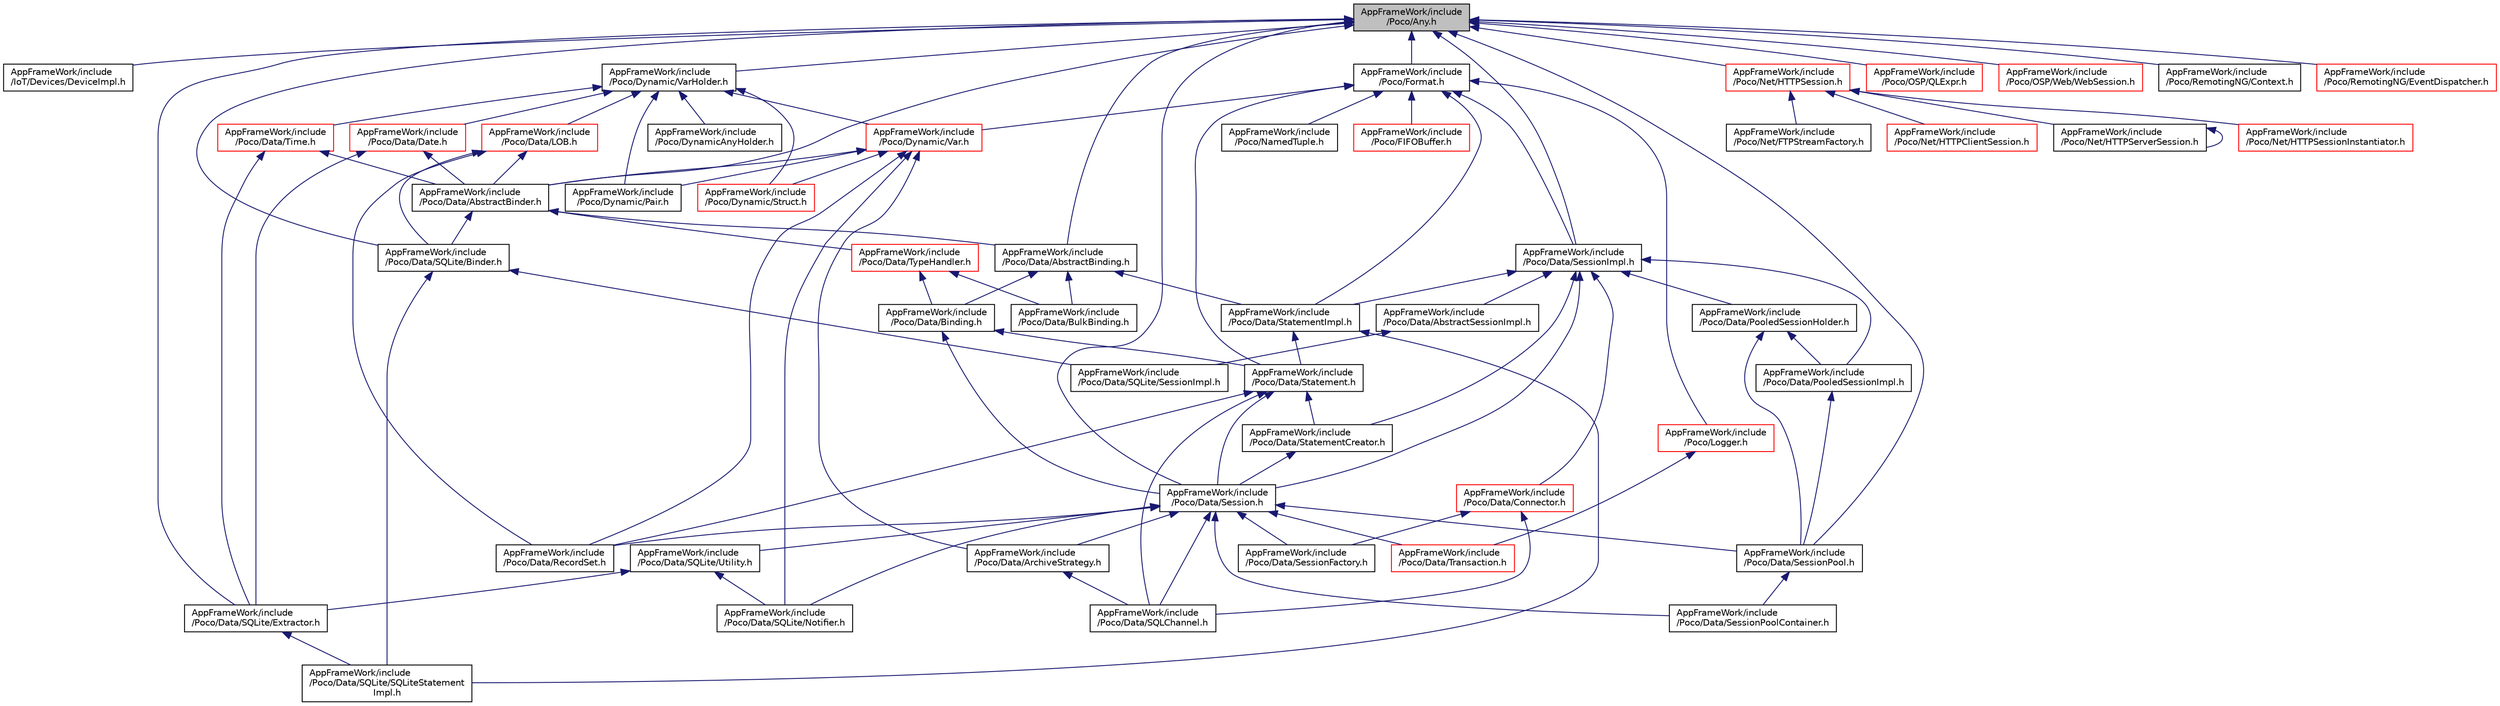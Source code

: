 digraph "AppFrameWork/include/Poco/Any.h"
{
 // LATEX_PDF_SIZE
  edge [fontname="Helvetica",fontsize="10",labelfontname="Helvetica",labelfontsize="10"];
  node [fontname="Helvetica",fontsize="10",shape=record];
  Node1 [label="AppFrameWork/include\l/Poco/Any.h",height=0.2,width=0.4,color="black", fillcolor="grey75", style="filled", fontcolor="black",tooltip=" "];
  Node1 -> Node2 [dir="back",color="midnightblue",fontsize="10",style="solid"];
  Node2 [label="AppFrameWork/include\l/IoT/Devices/DeviceImpl.h",height=0.2,width=0.4,color="black", fillcolor="white", style="filled",URL="$DeviceImpl_8h.html",tooltip=" "];
  Node1 -> Node3 [dir="back",color="midnightblue",fontsize="10",style="solid"];
  Node3 [label="AppFrameWork/include\l/Poco/Data/AbstractBinder.h",height=0.2,width=0.4,color="black", fillcolor="white", style="filled",URL="$AbstractBinder_8h.html",tooltip=" "];
  Node3 -> Node4 [dir="back",color="midnightblue",fontsize="10",style="solid"];
  Node4 [label="AppFrameWork/include\l/Poco/Data/AbstractBinding.h",height=0.2,width=0.4,color="black", fillcolor="white", style="filled",URL="$AbstractBinding_8h.html",tooltip=" "];
  Node4 -> Node5 [dir="back",color="midnightblue",fontsize="10",style="solid"];
  Node5 [label="AppFrameWork/include\l/Poco/Data/Binding.h",height=0.2,width=0.4,color="black", fillcolor="white", style="filled",URL="$Binding_8h.html",tooltip=" "];
  Node5 -> Node6 [dir="back",color="midnightblue",fontsize="10",style="solid"];
  Node6 [label="AppFrameWork/include\l/Poco/Data/Session.h",height=0.2,width=0.4,color="black", fillcolor="white", style="filled",URL="$Data_2Session_8h.html",tooltip=" "];
  Node6 -> Node7 [dir="back",color="midnightblue",fontsize="10",style="solid"];
  Node7 [label="AppFrameWork/include\l/Poco/Data/ArchiveStrategy.h",height=0.2,width=0.4,color="black", fillcolor="white", style="filled",URL="$Data_2ArchiveStrategy_8h.html",tooltip=" "];
  Node7 -> Node8 [dir="back",color="midnightblue",fontsize="10",style="solid"];
  Node8 [label="AppFrameWork/include\l/Poco/Data/SQLChannel.h",height=0.2,width=0.4,color="black", fillcolor="white", style="filled",URL="$SQLChannel_8h.html",tooltip=" "];
  Node6 -> Node9 [dir="back",color="midnightblue",fontsize="10",style="solid"];
  Node9 [label="AppFrameWork/include\l/Poco/Data/RecordSet.h",height=0.2,width=0.4,color="black", fillcolor="white", style="filled",URL="$RecordSet_8h.html",tooltip=" "];
  Node6 -> Node10 [dir="back",color="midnightblue",fontsize="10",style="solid"];
  Node10 [label="AppFrameWork/include\l/Poco/Data/SessionFactory.h",height=0.2,width=0.4,color="black", fillcolor="white", style="filled",URL="$SessionFactory_8h.html",tooltip=" "];
  Node6 -> Node11 [dir="back",color="midnightblue",fontsize="10",style="solid"];
  Node11 [label="AppFrameWork/include\l/Poco/Data/SessionPool.h",height=0.2,width=0.4,color="black", fillcolor="white", style="filled",URL="$SessionPool_8h.html",tooltip=" "];
  Node11 -> Node12 [dir="back",color="midnightblue",fontsize="10",style="solid"];
  Node12 [label="AppFrameWork/include\l/Poco/Data/SessionPoolContainer.h",height=0.2,width=0.4,color="black", fillcolor="white", style="filled",URL="$SessionPoolContainer_8h.html",tooltip=" "];
  Node6 -> Node12 [dir="back",color="midnightblue",fontsize="10",style="solid"];
  Node6 -> Node8 [dir="back",color="midnightblue",fontsize="10",style="solid"];
  Node6 -> Node13 [dir="back",color="midnightblue",fontsize="10",style="solid"];
  Node13 [label="AppFrameWork/include\l/Poco/Data/SQLite/Notifier.h",height=0.2,width=0.4,color="black", fillcolor="white", style="filled",URL="$Notifier_8h.html",tooltip=" "];
  Node6 -> Node14 [dir="back",color="midnightblue",fontsize="10",style="solid"];
  Node14 [label="AppFrameWork/include\l/Poco/Data/SQLite/Utility.h",height=0.2,width=0.4,color="black", fillcolor="white", style="filled",URL="$Data_2SQLite_2Utility_8h.html",tooltip=" "];
  Node14 -> Node15 [dir="back",color="midnightblue",fontsize="10",style="solid"];
  Node15 [label="AppFrameWork/include\l/Poco/Data/SQLite/Extractor.h",height=0.2,width=0.4,color="black", fillcolor="white", style="filled",URL="$Extractor_8h.html",tooltip=" "];
  Node15 -> Node16 [dir="back",color="midnightblue",fontsize="10",style="solid"];
  Node16 [label="AppFrameWork/include\l/Poco/Data/SQLite/SQLiteStatement\lImpl.h",height=0.2,width=0.4,color="black", fillcolor="white", style="filled",URL="$SQLiteStatementImpl_8h.html",tooltip=" "];
  Node14 -> Node13 [dir="back",color="midnightblue",fontsize="10",style="solid"];
  Node6 -> Node17 [dir="back",color="midnightblue",fontsize="10",style="solid"];
  Node17 [label="AppFrameWork/include\l/Poco/Data/Transaction.h",height=0.2,width=0.4,color="red", fillcolor="white", style="filled",URL="$Transaction_8h.html",tooltip=" "];
  Node5 -> Node19 [dir="back",color="midnightblue",fontsize="10",style="solid"];
  Node19 [label="AppFrameWork/include\l/Poco/Data/Statement.h",height=0.2,width=0.4,color="black", fillcolor="white", style="filled",URL="$Statement_8h.html",tooltip=" "];
  Node19 -> Node9 [dir="back",color="midnightblue",fontsize="10",style="solid"];
  Node19 -> Node6 [dir="back",color="midnightblue",fontsize="10",style="solid"];
  Node19 -> Node8 [dir="back",color="midnightblue",fontsize="10",style="solid"];
  Node19 -> Node20 [dir="back",color="midnightblue",fontsize="10",style="solid"];
  Node20 [label="AppFrameWork/include\l/Poco/Data/StatementCreator.h",height=0.2,width=0.4,color="black", fillcolor="white", style="filled",URL="$StatementCreator_8h.html",tooltip=" "];
  Node20 -> Node6 [dir="back",color="midnightblue",fontsize="10",style="solid"];
  Node4 -> Node21 [dir="back",color="midnightblue",fontsize="10",style="solid"];
  Node21 [label="AppFrameWork/include\l/Poco/Data/BulkBinding.h",height=0.2,width=0.4,color="black", fillcolor="white", style="filled",URL="$BulkBinding_8h.html",tooltip=" "];
  Node4 -> Node22 [dir="back",color="midnightblue",fontsize="10",style="solid"];
  Node22 [label="AppFrameWork/include\l/Poco/Data/StatementImpl.h",height=0.2,width=0.4,color="black", fillcolor="white", style="filled",URL="$StatementImpl_8h.html",tooltip=" "];
  Node22 -> Node16 [dir="back",color="midnightblue",fontsize="10",style="solid"];
  Node22 -> Node19 [dir="back",color="midnightblue",fontsize="10",style="solid"];
  Node3 -> Node23 [dir="back",color="midnightblue",fontsize="10",style="solid"];
  Node23 [label="AppFrameWork/include\l/Poco/Data/SQLite/Binder.h",height=0.2,width=0.4,color="black", fillcolor="white", style="filled",URL="$Binder_8h.html",tooltip=" "];
  Node23 -> Node24 [dir="back",color="midnightblue",fontsize="10",style="solid"];
  Node24 [label="AppFrameWork/include\l/Poco/Data/SQLite/SessionImpl.h",height=0.2,width=0.4,color="black", fillcolor="white", style="filled",URL="$SQLite_2SessionImpl_8h.html",tooltip=" "];
  Node23 -> Node16 [dir="back",color="midnightblue",fontsize="10",style="solid"];
  Node3 -> Node25 [dir="back",color="midnightblue",fontsize="10",style="solid"];
  Node25 [label="AppFrameWork/include\l/Poco/Data/TypeHandler.h",height=0.2,width=0.4,color="red", fillcolor="white", style="filled",URL="$TypeHandler_8h.html",tooltip=" "];
  Node25 -> Node5 [dir="back",color="midnightblue",fontsize="10",style="solid"];
  Node25 -> Node21 [dir="back",color="midnightblue",fontsize="10",style="solid"];
  Node1 -> Node4 [dir="back",color="midnightblue",fontsize="10",style="solid"];
  Node1 -> Node6 [dir="back",color="midnightblue",fontsize="10",style="solid"];
  Node1 -> Node29 [dir="back",color="midnightblue",fontsize="10",style="solid"];
  Node29 [label="AppFrameWork/include\l/Poco/Data/SessionImpl.h",height=0.2,width=0.4,color="black", fillcolor="white", style="filled",URL="$SessionImpl_8h.html",tooltip=" "];
  Node29 -> Node30 [dir="back",color="midnightblue",fontsize="10",style="solid"];
  Node30 [label="AppFrameWork/include\l/Poco/Data/AbstractSessionImpl.h",height=0.2,width=0.4,color="black", fillcolor="white", style="filled",URL="$AbstractSessionImpl_8h.html",tooltip=" "];
  Node30 -> Node24 [dir="back",color="midnightblue",fontsize="10",style="solid"];
  Node29 -> Node31 [dir="back",color="midnightblue",fontsize="10",style="solid"];
  Node31 [label="AppFrameWork/include\l/Poco/Data/Connector.h",height=0.2,width=0.4,color="red", fillcolor="white", style="filled",URL="$Connector_8h.html",tooltip=" "];
  Node31 -> Node10 [dir="back",color="midnightblue",fontsize="10",style="solid"];
  Node31 -> Node8 [dir="back",color="midnightblue",fontsize="10",style="solid"];
  Node29 -> Node33 [dir="back",color="midnightblue",fontsize="10",style="solid"];
  Node33 [label="AppFrameWork/include\l/Poco/Data/PooledSessionHolder.h",height=0.2,width=0.4,color="black", fillcolor="white", style="filled",URL="$PooledSessionHolder_8h.html",tooltip=" "];
  Node33 -> Node34 [dir="back",color="midnightblue",fontsize="10",style="solid"];
  Node34 [label="AppFrameWork/include\l/Poco/Data/PooledSessionImpl.h",height=0.2,width=0.4,color="black", fillcolor="white", style="filled",URL="$PooledSessionImpl_8h.html",tooltip=" "];
  Node34 -> Node11 [dir="back",color="midnightblue",fontsize="10",style="solid"];
  Node33 -> Node11 [dir="back",color="midnightblue",fontsize="10",style="solid"];
  Node29 -> Node34 [dir="back",color="midnightblue",fontsize="10",style="solid"];
  Node29 -> Node6 [dir="back",color="midnightblue",fontsize="10",style="solid"];
  Node29 -> Node20 [dir="back",color="midnightblue",fontsize="10",style="solid"];
  Node29 -> Node22 [dir="back",color="midnightblue",fontsize="10",style="solid"];
  Node1 -> Node11 [dir="back",color="midnightblue",fontsize="10",style="solid"];
  Node1 -> Node23 [dir="back",color="midnightblue",fontsize="10",style="solid"];
  Node1 -> Node15 [dir="back",color="midnightblue",fontsize="10",style="solid"];
  Node1 -> Node35 [dir="back",color="midnightblue",fontsize="10",style="solid"];
  Node35 [label="AppFrameWork/include\l/Poco/Dynamic/VarHolder.h",height=0.2,width=0.4,color="black", fillcolor="white", style="filled",URL="$VarHolder_8h.html",tooltip=" "];
  Node35 -> Node36 [dir="back",color="midnightblue",fontsize="10",style="solid"];
  Node36 [label="AppFrameWork/include\l/Poco/Data/Date.h",height=0.2,width=0.4,color="red", fillcolor="white", style="filled",URL="$Date_8h.html",tooltip=" "];
  Node36 -> Node3 [dir="back",color="midnightblue",fontsize="10",style="solid"];
  Node36 -> Node15 [dir="back",color="midnightblue",fontsize="10",style="solid"];
  Node35 -> Node38 [dir="back",color="midnightblue",fontsize="10",style="solid"];
  Node38 [label="AppFrameWork/include\l/Poco/Data/LOB.h",height=0.2,width=0.4,color="red", fillcolor="white", style="filled",URL="$LOB_8h.html",tooltip=" "];
  Node38 -> Node3 [dir="back",color="midnightblue",fontsize="10",style="solid"];
  Node38 -> Node9 [dir="back",color="midnightblue",fontsize="10",style="solid"];
  Node38 -> Node23 [dir="back",color="midnightblue",fontsize="10",style="solid"];
  Node35 -> Node45 [dir="back",color="midnightblue",fontsize="10",style="solid"];
  Node45 [label="AppFrameWork/include\l/Poco/Data/Time.h",height=0.2,width=0.4,color="red", fillcolor="white", style="filled",URL="$Time_8h.html",tooltip=" "];
  Node45 -> Node3 [dir="back",color="midnightblue",fontsize="10",style="solid"];
  Node45 -> Node15 [dir="back",color="midnightblue",fontsize="10",style="solid"];
  Node35 -> Node46 [dir="back",color="midnightblue",fontsize="10",style="solid"];
  Node46 [label="AppFrameWork/include\l/Poco/Dynamic/Pair.h",height=0.2,width=0.4,color="black", fillcolor="white", style="filled",URL="$Pair_8h.html",tooltip=" "];
  Node35 -> Node47 [dir="back",color="midnightblue",fontsize="10",style="solid"];
  Node47 [label="AppFrameWork/include\l/Poco/Dynamic/Struct.h",height=0.2,width=0.4,color="red", fillcolor="white", style="filled",URL="$Dynamic_2Struct_8h.html",tooltip=" "];
  Node35 -> Node56 [dir="back",color="midnightblue",fontsize="10",style="solid"];
  Node56 [label="AppFrameWork/include\l/Poco/Dynamic/Var.h",height=0.2,width=0.4,color="red", fillcolor="white", style="filled",URL="$Var_8h.html",tooltip=" "];
  Node56 -> Node3 [dir="back",color="midnightblue",fontsize="10",style="solid"];
  Node56 -> Node7 [dir="back",color="midnightblue",fontsize="10",style="solid"];
  Node56 -> Node9 [dir="back",color="midnightblue",fontsize="10",style="solid"];
  Node56 -> Node13 [dir="back",color="midnightblue",fontsize="10",style="solid"];
  Node56 -> Node46 [dir="back",color="midnightblue",fontsize="10",style="solid"];
  Node56 -> Node47 [dir="back",color="midnightblue",fontsize="10",style="solid"];
  Node35 -> Node68 [dir="back",color="midnightblue",fontsize="10",style="solid"];
  Node68 [label="AppFrameWork/include\l/Poco/DynamicAnyHolder.h",height=0.2,width=0.4,color="black", fillcolor="white", style="filled",URL="$DynamicAnyHolder_8h.html",tooltip=" "];
  Node1 -> Node69 [dir="back",color="midnightblue",fontsize="10",style="solid"];
  Node69 [label="AppFrameWork/include\l/Poco/Format.h",height=0.2,width=0.4,color="black", fillcolor="white", style="filled",URL="$Format_8h.html",tooltip=" "];
  Node69 -> Node29 [dir="back",color="midnightblue",fontsize="10",style="solid"];
  Node69 -> Node19 [dir="back",color="midnightblue",fontsize="10",style="solid"];
  Node69 -> Node22 [dir="back",color="midnightblue",fontsize="10",style="solid"];
  Node69 -> Node56 [dir="back",color="midnightblue",fontsize="10",style="solid"];
  Node69 -> Node70 [dir="back",color="midnightblue",fontsize="10",style="solid"];
  Node70 [label="AppFrameWork/include\l/Poco/FIFOBuffer.h",height=0.2,width=0.4,color="red", fillcolor="white", style="filled",URL="$FIFOBuffer_8h.html",tooltip=" "];
  Node69 -> Node114 [dir="back",color="midnightblue",fontsize="10",style="solid"];
  Node114 [label="AppFrameWork/include\l/Poco/Logger.h",height=0.2,width=0.4,color="red", fillcolor="white", style="filled",URL="$Logger_8h.html",tooltip=" "];
  Node114 -> Node17 [dir="back",color="midnightblue",fontsize="10",style="solid"];
  Node69 -> Node63 [dir="back",color="midnightblue",fontsize="10",style="solid"];
  Node63 [label="AppFrameWork/include\l/Poco/NamedTuple.h",height=0.2,width=0.4,color="black", fillcolor="white", style="filled",URL="$NamedTuple_8h.html",tooltip=" "];
  Node1 -> Node78 [dir="back",color="midnightblue",fontsize="10",style="solid"];
  Node78 [label="AppFrameWork/include\l/Poco/Net/HTTPSession.h",height=0.2,width=0.4,color="red", fillcolor="white", style="filled",URL="$HTTPSession_8h.html",tooltip=" "];
  Node78 -> Node79 [dir="back",color="midnightblue",fontsize="10",style="solid"];
  Node79 [label="AppFrameWork/include\l/Poco/Net/FTPStreamFactory.h",height=0.2,width=0.4,color="black", fillcolor="white", style="filled",URL="$FTPStreamFactory_8h.html",tooltip=" "];
  Node78 -> Node80 [dir="back",color="midnightblue",fontsize="10",style="solid"];
  Node80 [label="AppFrameWork/include\l/Poco/Net/HTTPClientSession.h",height=0.2,width=0.4,color="red", fillcolor="white", style="filled",URL="$HTTPClientSession_8h.html",tooltip=" "];
  Node78 -> Node82 [dir="back",color="midnightblue",fontsize="10",style="solid"];
  Node82 [label="AppFrameWork/include\l/Poco/Net/HTTPServerSession.h",height=0.2,width=0.4,color="black", fillcolor="white", style="filled",URL="$HTTPServerSession_8h.html",tooltip=" "];
  Node82 -> Node82 [dir="back",color="midnightblue",fontsize="10",style="solid"];
  Node78 -> Node83 [dir="back",color="midnightblue",fontsize="10",style="solid"];
  Node83 [label="AppFrameWork/include\l/Poco/Net/HTTPSessionInstantiator.h",height=0.2,width=0.4,color="red", fillcolor="white", style="filled",URL="$HTTPSessionInstantiator_8h.html",tooltip=" "];
  Node1 -> Node467 [dir="back",color="midnightblue",fontsize="10",style="solid"];
  Node467 [label="AppFrameWork/include\l/Poco/OSP/QLExpr.h",height=0.2,width=0.4,color="red", fillcolor="white", style="filled",URL="$QLExpr_8h.html",tooltip=" "];
  Node1 -> Node404 [dir="back",color="midnightblue",fontsize="10",style="solid"];
  Node404 [label="AppFrameWork/include\l/Poco/OSP/Web/WebSession.h",height=0.2,width=0.4,color="red", fillcolor="white", style="filled",URL="$WebSession_8h.html",tooltip=" "];
  Node1 -> Node469 [dir="back",color="midnightblue",fontsize="10",style="solid"];
  Node469 [label="AppFrameWork/include\l/Poco/RemotingNG/Context.h",height=0.2,width=0.4,color="black", fillcolor="white", style="filled",URL="$RemotingNG_2Context_8h.html",tooltip=" "];
  Node1 -> Node470 [dir="back",color="midnightblue",fontsize="10",style="solid"];
  Node470 [label="AppFrameWork/include\l/Poco/RemotingNG/EventDispatcher.h",height=0.2,width=0.4,color="red", fillcolor="white", style="filled",URL="$RemotingNG_2EventDispatcher_8h.html",tooltip=" "];
}
